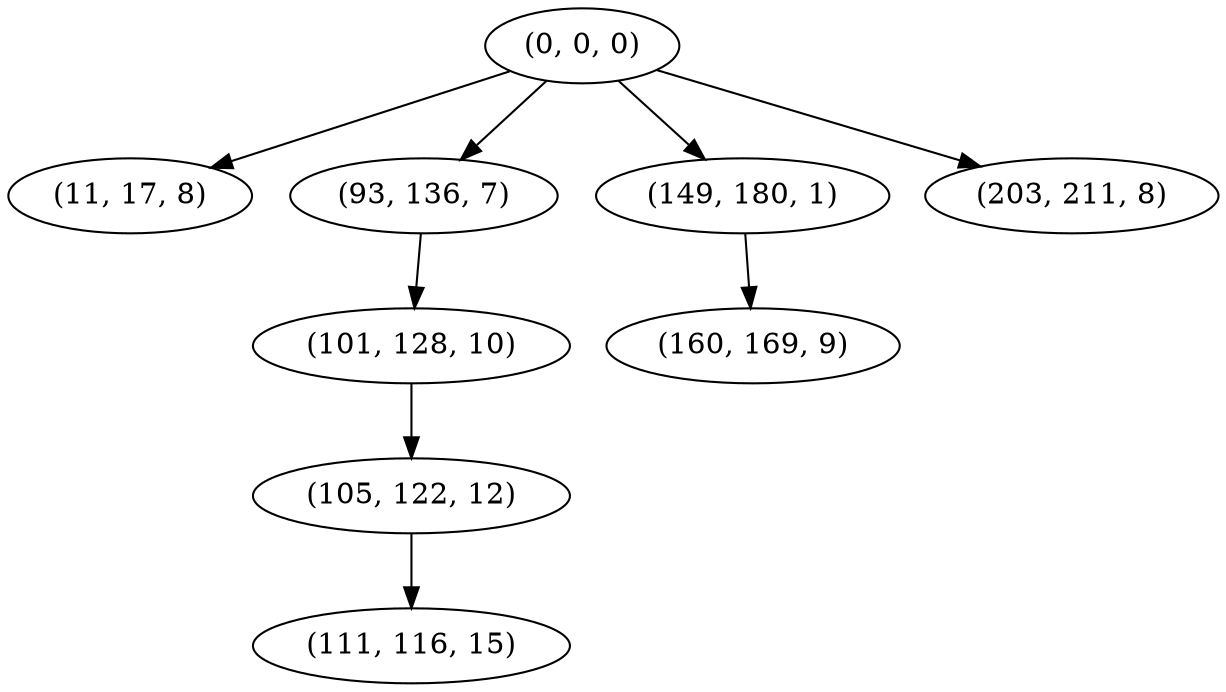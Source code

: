 digraph tree {
    "(0, 0, 0)";
    "(11, 17, 8)";
    "(93, 136, 7)";
    "(101, 128, 10)";
    "(105, 122, 12)";
    "(111, 116, 15)";
    "(149, 180, 1)";
    "(160, 169, 9)";
    "(203, 211, 8)";
    "(0, 0, 0)" -> "(11, 17, 8)";
    "(0, 0, 0)" -> "(93, 136, 7)";
    "(0, 0, 0)" -> "(149, 180, 1)";
    "(0, 0, 0)" -> "(203, 211, 8)";
    "(93, 136, 7)" -> "(101, 128, 10)";
    "(101, 128, 10)" -> "(105, 122, 12)";
    "(105, 122, 12)" -> "(111, 116, 15)";
    "(149, 180, 1)" -> "(160, 169, 9)";
}
